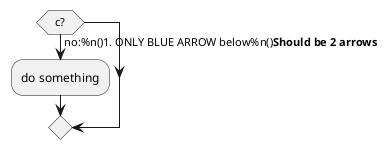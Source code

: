 {
  "sha1": "6z414hnlkfiz2jbuzehngtd5a8upky5",
  "insertion": {
    "when": "2024-05-30T20:48:21.086Z",
    "user": "plantuml@gmail.com"
  }
}
@startuml
if(c?)then
else(no:%n()1. ONLY BLUE ARROW below%n()**Should be 2 arrows**)
    :do something;                                    
endif
@enduml
